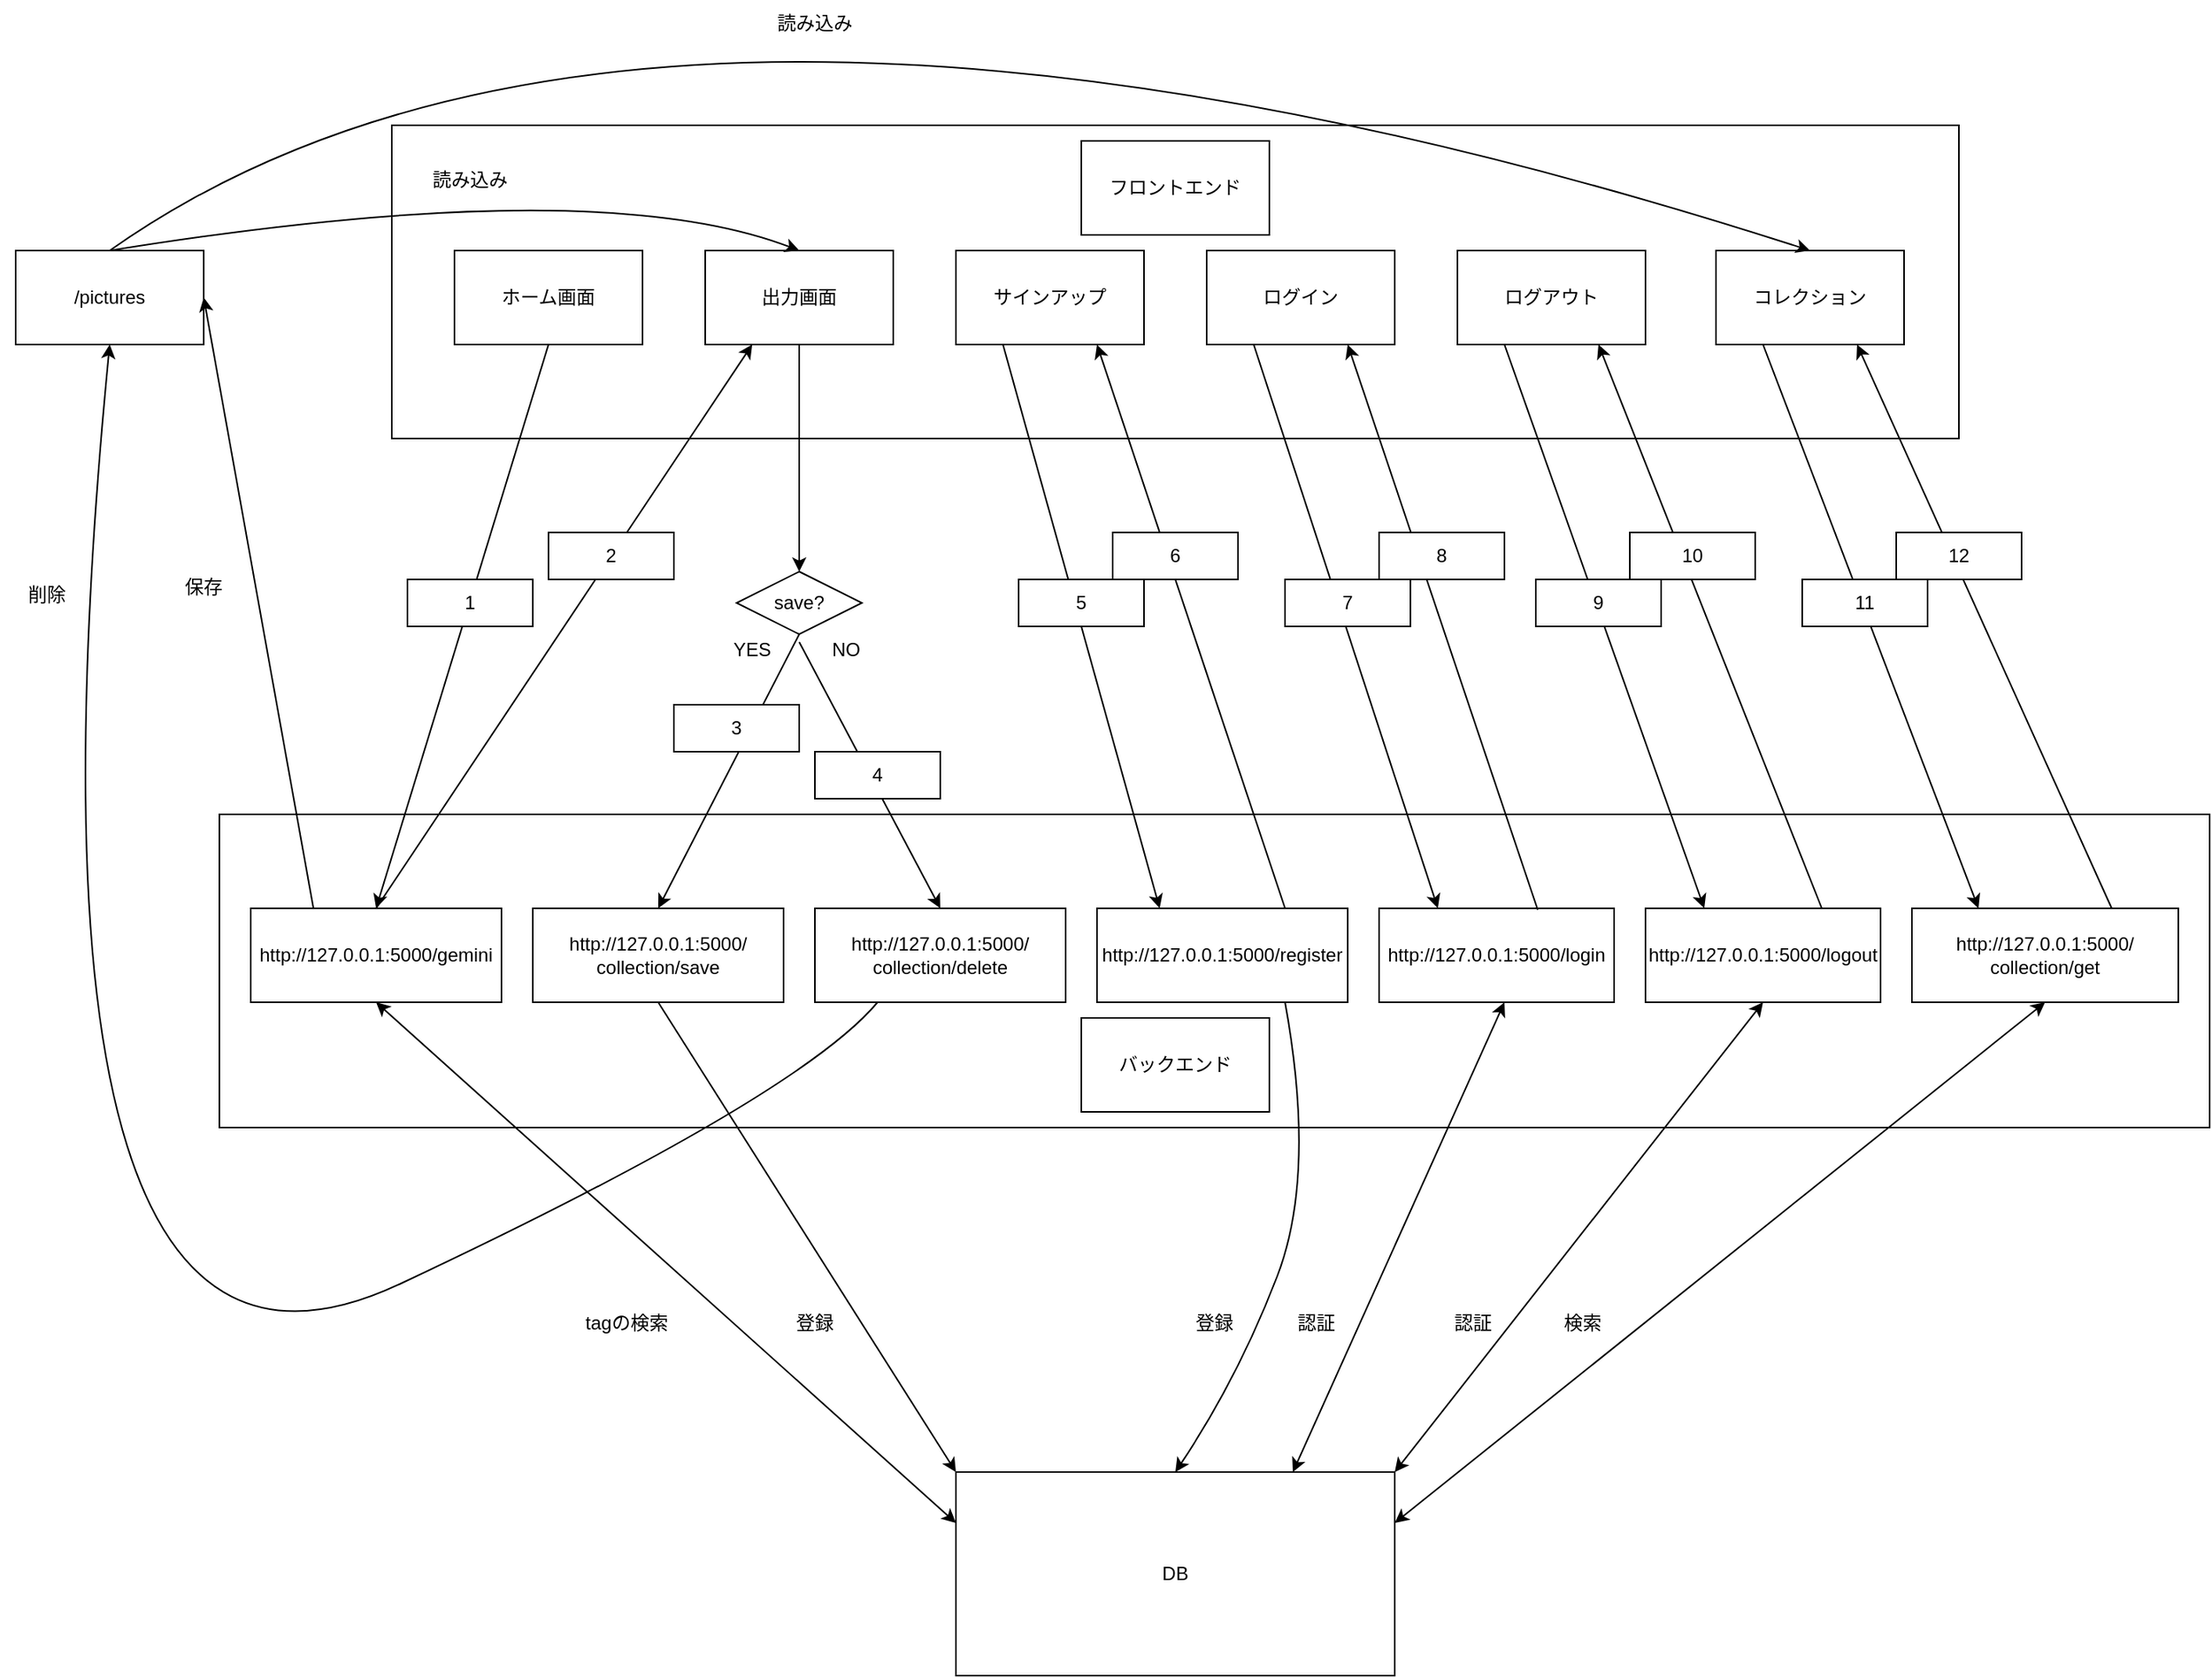 <mxfile>
    <diagram id="C5RBs43oDa-KdzZeNtuy" name="Page-1">
        <mxGraphModel dx="1798" dy="1836" grid="1" gridSize="10" guides="1" tooltips="1" connect="1" arrows="1" fold="1" page="1" pageScale="1" pageWidth="827" pageHeight="1169" math="0" shadow="0">
            <root>
                <mxCell id="WIyWlLk6GJQsqaUBKTNV-0"/>
                <mxCell id="WIyWlLk6GJQsqaUBKTNV-1" parent="WIyWlLk6GJQsqaUBKTNV-0"/>
                <mxCell id="IHnfN8DX3xTCwppa76Wx-4" value="" style="rounded=0;whiteSpace=wrap;html=1;" parent="WIyWlLk6GJQsqaUBKTNV-1" vertex="1">
                    <mxGeometry x="80" width="1000" height="200" as="geometry"/>
                </mxCell>
                <mxCell id="IHnfN8DX3xTCwppa76Wx-3" value="コレクション" style="rounded=0;whiteSpace=wrap;html=1;" parent="WIyWlLk6GJQsqaUBKTNV-1" vertex="1">
                    <mxGeometry x="925" y="80" width="120" height="60" as="geometry"/>
                </mxCell>
                <mxCell id="IHnfN8DX3xTCwppa76Wx-2" value="ログイン" style="rounded=0;whiteSpace=wrap;html=1;" parent="WIyWlLk6GJQsqaUBKTNV-1" vertex="1">
                    <mxGeometry x="600" y="80" width="120" height="60" as="geometry"/>
                </mxCell>
                <mxCell id="IHnfN8DX3xTCwppa76Wx-1" value="サインアップ" style="rounded=0;whiteSpace=wrap;html=1;" parent="WIyWlLk6GJQsqaUBKTNV-1" vertex="1">
                    <mxGeometry x="440" y="80" width="120" height="60" as="geometry"/>
                </mxCell>
                <mxCell id="IHnfN8DX3xTCwppa76Wx-0" value="ホーム画面" style="rounded=0;whiteSpace=wrap;html=1;" parent="WIyWlLk6GJQsqaUBKTNV-1" vertex="1">
                    <mxGeometry x="120" y="80" width="120" height="60" as="geometry"/>
                </mxCell>
                <mxCell id="IHnfN8DX3xTCwppa76Wx-5" value="フロントエンド" style="rounded=0;whiteSpace=wrap;html=1;" parent="WIyWlLk6GJQsqaUBKTNV-1" vertex="1">
                    <mxGeometry x="520" y="10" width="120" height="60" as="geometry"/>
                </mxCell>
                <mxCell id="IHnfN8DX3xTCwppa76Wx-6" value="" style="rounded=0;whiteSpace=wrap;html=1;" parent="WIyWlLk6GJQsqaUBKTNV-1" vertex="1">
                    <mxGeometry x="-30" y="440" width="1270" height="200" as="geometry"/>
                </mxCell>
                <mxCell id="IHnfN8DX3xTCwppa76Wx-7" value="http://127.0.0.1:5000/&lt;div&gt;collection/get&lt;/div&gt;" style="rounded=0;whiteSpace=wrap;html=1;" parent="WIyWlLk6GJQsqaUBKTNV-1" vertex="1">
                    <mxGeometry x="1050" y="500" width="170" height="60" as="geometry"/>
                </mxCell>
                <mxCell id="IHnfN8DX3xTCwppa76Wx-8" value="http://127.0.0.1:5000/login" style="rounded=0;whiteSpace=wrap;html=1;" parent="WIyWlLk6GJQsqaUBKTNV-1" vertex="1">
                    <mxGeometry x="710" y="500" width="150" height="60" as="geometry"/>
                </mxCell>
                <mxCell id="IHnfN8DX3xTCwppa76Wx-9" value="http://127.0.0.1:5000/register" style="rounded=0;whiteSpace=wrap;html=1;" parent="WIyWlLk6GJQsqaUBKTNV-1" vertex="1">
                    <mxGeometry x="530" y="500" width="160" height="60" as="geometry"/>
                </mxCell>
                <mxCell id="IHnfN8DX3xTCwppa76Wx-10" value="http://127.0.0.1:5000/gemini" style="rounded=0;whiteSpace=wrap;html=1;" parent="WIyWlLk6GJQsqaUBKTNV-1" vertex="1">
                    <mxGeometry x="-10" y="500" width="160" height="60" as="geometry"/>
                </mxCell>
                <mxCell id="IHnfN8DX3xTCwppa76Wx-11" value="バックエンド" style="rounded=0;whiteSpace=wrap;html=1;" parent="WIyWlLk6GJQsqaUBKTNV-1" vertex="1">
                    <mxGeometry x="520" y="570" width="120" height="60" as="geometry"/>
                </mxCell>
                <mxCell id="IHnfN8DX3xTCwppa76Wx-13" value="ログアウト" style="rounded=0;whiteSpace=wrap;html=1;" parent="WIyWlLk6GJQsqaUBKTNV-1" vertex="1">
                    <mxGeometry x="760" y="80" width="120" height="60" as="geometry"/>
                </mxCell>
                <mxCell id="IHnfN8DX3xTCwppa76Wx-16" value="http://127.0.0.1:5000/logout" style="rounded=0;whiteSpace=wrap;html=1;" parent="WIyWlLk6GJQsqaUBKTNV-1" vertex="1">
                    <mxGeometry x="880" y="500" width="150" height="60" as="geometry"/>
                </mxCell>
                <mxCell id="IHnfN8DX3xTCwppa76Wx-19" value="出力画面" style="rounded=0;whiteSpace=wrap;html=1;" parent="WIyWlLk6GJQsqaUBKTNV-1" vertex="1">
                    <mxGeometry x="280" y="80" width="120" height="60" as="geometry"/>
                </mxCell>
                <mxCell id="IHnfN8DX3xTCwppa76Wx-20" value="http://127.0.0.1:5000/&lt;div&gt;collection/save&lt;/div&gt;" style="rounded=0;whiteSpace=wrap;html=1;" parent="WIyWlLk6GJQsqaUBKTNV-1" vertex="1">
                    <mxGeometry x="170" y="500" width="160" height="60" as="geometry"/>
                </mxCell>
                <mxCell id="IHnfN8DX3xTCwppa76Wx-21" value="http://127.0.0.1:5000/&lt;div&gt;collection/delete&lt;/div&gt;" style="rounded=0;whiteSpace=wrap;html=1;" parent="WIyWlLk6GJQsqaUBKTNV-1" vertex="1">
                    <mxGeometry x="350" y="500" width="160" height="60" as="geometry"/>
                </mxCell>
                <mxCell id="IHnfN8DX3xTCwppa76Wx-23" value="" style="endArrow=classic;html=1;rounded=0;exitX=0.5;exitY=1;exitDx=0;exitDy=0;entryX=0.5;entryY=0;entryDx=0;entryDy=0;" parent="WIyWlLk6GJQsqaUBKTNV-1" source="IHnfN8DX3xTCwppa76Wx-0" target="IHnfN8DX3xTCwppa76Wx-10" edge="1">
                    <mxGeometry width="50" height="50" relative="1" as="geometry">
                        <mxPoint x="500" y="370" as="sourcePoint"/>
                        <mxPoint x="550" y="320" as="targetPoint"/>
                    </mxGeometry>
                </mxCell>
                <mxCell id="IHnfN8DX3xTCwppa76Wx-24" value="1" style="rounded=0;whiteSpace=wrap;html=1;" parent="WIyWlLk6GJQsqaUBKTNV-1" vertex="1">
                    <mxGeometry x="90" y="290" width="80" height="30" as="geometry"/>
                </mxCell>
                <mxCell id="IHnfN8DX3xTCwppa76Wx-25" value="" style="endArrow=classic;html=1;rounded=0;entryX=0.25;entryY=1;entryDx=0;entryDy=0;exitX=0.5;exitY=0;exitDx=0;exitDy=0;" parent="WIyWlLk6GJQsqaUBKTNV-1" source="IHnfN8DX3xTCwppa76Wx-10" target="IHnfN8DX3xTCwppa76Wx-19" edge="1">
                    <mxGeometry width="50" height="50" relative="1" as="geometry">
                        <mxPoint x="500" y="370" as="sourcePoint"/>
                        <mxPoint x="550" y="320" as="targetPoint"/>
                    </mxGeometry>
                </mxCell>
                <mxCell id="IHnfN8DX3xTCwppa76Wx-26" value="2" style="rounded=0;whiteSpace=wrap;html=1;" parent="WIyWlLk6GJQsqaUBKTNV-1" vertex="1">
                    <mxGeometry x="180" y="260" width="80" height="30" as="geometry"/>
                </mxCell>
                <mxCell id="IHnfN8DX3xTCwppa76Wx-27" value="save?" style="rhombus;whiteSpace=wrap;html=1;" parent="WIyWlLk6GJQsqaUBKTNV-1" vertex="1">
                    <mxGeometry x="300" y="285" width="80" height="40" as="geometry"/>
                </mxCell>
                <mxCell id="IHnfN8DX3xTCwppa76Wx-28" value="" style="endArrow=classic;html=1;rounded=0;exitX=0.5;exitY=1;exitDx=0;exitDy=0;entryX=0.5;entryY=0;entryDx=0;entryDy=0;" parent="WIyWlLk6GJQsqaUBKTNV-1" source="IHnfN8DX3xTCwppa76Wx-19" target="IHnfN8DX3xTCwppa76Wx-27" edge="1">
                    <mxGeometry width="50" height="50" relative="1" as="geometry">
                        <mxPoint x="500" y="370" as="sourcePoint"/>
                        <mxPoint x="550" y="320" as="targetPoint"/>
                    </mxGeometry>
                </mxCell>
                <mxCell id="IHnfN8DX3xTCwppa76Wx-29" value="" style="endArrow=classic;html=1;rounded=0;exitX=0.5;exitY=1;exitDx=0;exitDy=0;entryX=0.5;entryY=0;entryDx=0;entryDy=0;" parent="WIyWlLk6GJQsqaUBKTNV-1" source="IHnfN8DX3xTCwppa76Wx-27" target="IHnfN8DX3xTCwppa76Wx-20" edge="1">
                    <mxGeometry width="50" height="50" relative="1" as="geometry">
                        <mxPoint x="500" y="370" as="sourcePoint"/>
                        <mxPoint x="550" y="320" as="targetPoint"/>
                    </mxGeometry>
                </mxCell>
                <mxCell id="IHnfN8DX3xTCwppa76Wx-30" value="" style="endArrow=classic;html=1;rounded=0;entryX=0.5;entryY=0;entryDx=0;entryDy=0;" parent="WIyWlLk6GJQsqaUBKTNV-1" target="IHnfN8DX3xTCwppa76Wx-21" edge="1">
                    <mxGeometry width="50" height="50" relative="1" as="geometry">
                        <mxPoint x="340" y="330" as="sourcePoint"/>
                        <mxPoint x="550" y="320" as="targetPoint"/>
                    </mxGeometry>
                </mxCell>
                <mxCell id="IHnfN8DX3xTCwppa76Wx-31" value="YES" style="text;html=1;align=center;verticalAlign=middle;whiteSpace=wrap;rounded=0;" parent="WIyWlLk6GJQsqaUBKTNV-1" vertex="1">
                    <mxGeometry x="280" y="320" width="60" height="30" as="geometry"/>
                </mxCell>
                <mxCell id="IHnfN8DX3xTCwppa76Wx-33" value="NO" style="text;html=1;align=center;verticalAlign=middle;whiteSpace=wrap;rounded=0;" parent="WIyWlLk6GJQsqaUBKTNV-1" vertex="1">
                    <mxGeometry x="340" y="320" width="60" height="30" as="geometry"/>
                </mxCell>
                <mxCell id="IHnfN8DX3xTCwppa76Wx-34" value="3" style="rounded=0;whiteSpace=wrap;html=1;" parent="WIyWlLk6GJQsqaUBKTNV-1" vertex="1">
                    <mxGeometry x="260" y="370" width="80" height="30" as="geometry"/>
                </mxCell>
                <mxCell id="IHnfN8DX3xTCwppa76Wx-35" value="4" style="rounded=0;whiteSpace=wrap;html=1;" parent="WIyWlLk6GJQsqaUBKTNV-1" vertex="1">
                    <mxGeometry x="350" y="400" width="80" height="30" as="geometry"/>
                </mxCell>
                <mxCell id="IHnfN8DX3xTCwppa76Wx-36" value="" style="endArrow=classic;html=1;rounded=0;exitX=0.25;exitY=1;exitDx=0;exitDy=0;entryX=0.25;entryY=0;entryDx=0;entryDy=0;" parent="WIyWlLk6GJQsqaUBKTNV-1" source="IHnfN8DX3xTCwppa76Wx-1" target="IHnfN8DX3xTCwppa76Wx-9" edge="1">
                    <mxGeometry width="50" height="50" relative="1" as="geometry">
                        <mxPoint x="570" y="370" as="sourcePoint"/>
                        <mxPoint x="620" y="320" as="targetPoint"/>
                    </mxGeometry>
                </mxCell>
                <mxCell id="IHnfN8DX3xTCwppa76Wx-37" value="" style="endArrow=classic;html=1;rounded=0;exitX=0.25;exitY=1;exitDx=0;exitDy=0;entryX=0.25;entryY=0;entryDx=0;entryDy=0;" parent="WIyWlLk6GJQsqaUBKTNV-1" source="IHnfN8DX3xTCwppa76Wx-2" target="IHnfN8DX3xTCwppa76Wx-8" edge="1">
                    <mxGeometry width="50" height="50" relative="1" as="geometry">
                        <mxPoint x="635" y="140" as="sourcePoint"/>
                        <mxPoint x="760" y="500" as="targetPoint"/>
                    </mxGeometry>
                </mxCell>
                <mxCell id="IHnfN8DX3xTCwppa76Wx-38" value="" style="endArrow=classic;html=1;rounded=0;exitX=0.25;exitY=1;exitDx=0;exitDy=0;entryX=0.25;entryY=0;entryDx=0;entryDy=0;" parent="WIyWlLk6GJQsqaUBKTNV-1" source="IHnfN8DX3xTCwppa76Wx-13" target="IHnfN8DX3xTCwppa76Wx-16" edge="1">
                    <mxGeometry width="50" height="50" relative="1" as="geometry">
                        <mxPoint x="570" y="370" as="sourcePoint"/>
                        <mxPoint x="620" y="320" as="targetPoint"/>
                    </mxGeometry>
                </mxCell>
                <mxCell id="IHnfN8DX3xTCwppa76Wx-39" value="" style="endArrow=classic;html=1;rounded=0;entryX=0.25;entryY=0;entryDx=0;entryDy=0;exitX=0.25;exitY=1;exitDx=0;exitDy=0;" parent="WIyWlLk6GJQsqaUBKTNV-1" source="IHnfN8DX3xTCwppa76Wx-3" target="IHnfN8DX3xTCwppa76Wx-7" edge="1">
                    <mxGeometry width="50" height="50" relative="1" as="geometry">
                        <mxPoint x="570" y="370" as="sourcePoint"/>
                        <mxPoint x="620" y="320" as="targetPoint"/>
                    </mxGeometry>
                </mxCell>
                <mxCell id="IHnfN8DX3xTCwppa76Wx-40" value="5" style="rounded=0;whiteSpace=wrap;html=1;" parent="WIyWlLk6GJQsqaUBKTNV-1" vertex="1">
                    <mxGeometry x="480" y="290" width="80" height="30" as="geometry"/>
                </mxCell>
                <mxCell id="IHnfN8DX3xTCwppa76Wx-44" value="7" style="rounded=0;whiteSpace=wrap;html=1;" parent="WIyWlLk6GJQsqaUBKTNV-1" vertex="1">
                    <mxGeometry x="650" y="290" width="80" height="30" as="geometry"/>
                </mxCell>
                <mxCell id="IHnfN8DX3xTCwppa76Wx-46" value="" style="endArrow=classic;html=1;rounded=0;entryX=0.75;entryY=1;entryDx=0;entryDy=0;exitX=0.75;exitY=0;exitDx=0;exitDy=0;" parent="WIyWlLk6GJQsqaUBKTNV-1" source="IHnfN8DX3xTCwppa76Wx-9" target="IHnfN8DX3xTCwppa76Wx-1" edge="1">
                    <mxGeometry width="50" height="50" relative="1" as="geometry">
                        <mxPoint x="450" y="290" as="sourcePoint"/>
                        <mxPoint x="500" y="240" as="targetPoint"/>
                    </mxGeometry>
                </mxCell>
                <mxCell id="IHnfN8DX3xTCwppa76Wx-43" value="6" style="rounded=0;whiteSpace=wrap;html=1;" parent="WIyWlLk6GJQsqaUBKTNV-1" vertex="1">
                    <mxGeometry x="540" y="260" width="80" height="30" as="geometry"/>
                </mxCell>
                <mxCell id="IHnfN8DX3xTCwppa76Wx-47" value="" style="endArrow=classic;html=1;rounded=0;entryX=0.75;entryY=1;entryDx=0;entryDy=0;exitX=0.675;exitY=0.017;exitDx=0;exitDy=0;exitPerimeter=0;" parent="WIyWlLk6GJQsqaUBKTNV-1" source="IHnfN8DX3xTCwppa76Wx-8" target="IHnfN8DX3xTCwppa76Wx-2" edge="1">
                    <mxGeometry width="50" height="50" relative="1" as="geometry">
                        <mxPoint x="630" y="290" as="sourcePoint"/>
                        <mxPoint x="680" y="240" as="targetPoint"/>
                    </mxGeometry>
                </mxCell>
                <mxCell id="IHnfN8DX3xTCwppa76Wx-45" value="8" style="rounded=0;whiteSpace=wrap;html=1;" parent="WIyWlLk6GJQsqaUBKTNV-1" vertex="1">
                    <mxGeometry x="710" y="260" width="80" height="30" as="geometry"/>
                </mxCell>
                <mxCell id="IHnfN8DX3xTCwppa76Wx-48" value="" style="endArrow=classic;html=1;rounded=0;entryX=0.75;entryY=1;entryDx=0;entryDy=0;exitX=0.75;exitY=0;exitDx=0;exitDy=0;" parent="WIyWlLk6GJQsqaUBKTNV-1" source="IHnfN8DX3xTCwppa76Wx-16" target="IHnfN8DX3xTCwppa76Wx-13" edge="1">
                    <mxGeometry width="50" height="50" relative="1" as="geometry">
                        <mxPoint x="920" y="290" as="sourcePoint"/>
                        <mxPoint x="970" y="240" as="targetPoint"/>
                    </mxGeometry>
                </mxCell>
                <mxCell id="IHnfN8DX3xTCwppa76Wx-50" value="9" style="rounded=0;whiteSpace=wrap;html=1;" parent="WIyWlLk6GJQsqaUBKTNV-1" vertex="1">
                    <mxGeometry x="810" y="290" width="80" height="30" as="geometry"/>
                </mxCell>
                <mxCell id="IHnfN8DX3xTCwppa76Wx-51" value="10" style="rounded=0;whiteSpace=wrap;html=1;" parent="WIyWlLk6GJQsqaUBKTNV-1" vertex="1">
                    <mxGeometry x="870" y="260" width="80" height="30" as="geometry"/>
                </mxCell>
                <mxCell id="IHnfN8DX3xTCwppa76Wx-52" value="" style="endArrow=classic;html=1;rounded=0;entryX=0.75;entryY=1;entryDx=0;entryDy=0;exitX=0.75;exitY=0;exitDx=0;exitDy=0;" parent="WIyWlLk6GJQsqaUBKTNV-1" source="IHnfN8DX3xTCwppa76Wx-7" target="IHnfN8DX3xTCwppa76Wx-3" edge="1">
                    <mxGeometry width="50" height="50" relative="1" as="geometry">
                        <mxPoint x="890" y="290" as="sourcePoint"/>
                        <mxPoint x="940" y="240" as="targetPoint"/>
                    </mxGeometry>
                </mxCell>
                <mxCell id="IHnfN8DX3xTCwppa76Wx-53" value="11" style="rounded=0;whiteSpace=wrap;html=1;" parent="WIyWlLk6GJQsqaUBKTNV-1" vertex="1">
                    <mxGeometry x="980" y="290" width="80" height="30" as="geometry"/>
                </mxCell>
                <mxCell id="IHnfN8DX3xTCwppa76Wx-54" value="12" style="rounded=0;whiteSpace=wrap;html=1;" parent="WIyWlLk6GJQsqaUBKTNV-1" vertex="1">
                    <mxGeometry x="1040" y="260" width="80" height="30" as="geometry"/>
                </mxCell>
                <mxCell id="0" value="/pictures" style="rounded=0;whiteSpace=wrap;html=1;" parent="WIyWlLk6GJQsqaUBKTNV-1" vertex="1">
                    <mxGeometry x="-160" y="80" width="120" height="60" as="geometry"/>
                </mxCell>
                <mxCell id="1" value="" style="endArrow=classic;html=1;exitX=0.25;exitY=0;exitDx=0;exitDy=0;entryX=1;entryY=0.5;entryDx=0;entryDy=0;" parent="WIyWlLk6GJQsqaUBKTNV-1" source="IHnfN8DX3xTCwppa76Wx-10" target="0" edge="1">
                    <mxGeometry width="50" height="50" relative="1" as="geometry">
                        <mxPoint x="360" y="140" as="sourcePoint"/>
                        <mxPoint x="410" y="90" as="targetPoint"/>
                    </mxGeometry>
                </mxCell>
                <mxCell id="2" value="保存" style="text;html=1;align=center;verticalAlign=middle;whiteSpace=wrap;rounded=0;" parent="WIyWlLk6GJQsqaUBKTNV-1" vertex="1">
                    <mxGeometry x="-70" y="280" width="60" height="30" as="geometry"/>
                </mxCell>
                <mxCell id="4" value="" style="curved=1;endArrow=classic;html=1;exitX=0.5;exitY=0;exitDx=0;exitDy=0;entryX=0.5;entryY=0;entryDx=0;entryDy=0;" parent="WIyWlLk6GJQsqaUBKTNV-1" source="0" target="IHnfN8DX3xTCwppa76Wx-19" edge="1">
                    <mxGeometry width="50" height="50" relative="1" as="geometry">
                        <mxPoint x="320" y="190" as="sourcePoint"/>
                        <mxPoint x="370" y="140" as="targetPoint"/>
                        <Array as="points">
                            <mxPoint x="210" y="30"/>
                        </Array>
                    </mxGeometry>
                </mxCell>
                <mxCell id="5" value="" style="curved=1;endArrow=classic;html=1;entryX=0.5;entryY=0;entryDx=0;entryDy=0;" parent="WIyWlLk6GJQsqaUBKTNV-1" target="IHnfN8DX3xTCwppa76Wx-3" edge="1">
                    <mxGeometry width="50" height="50" relative="1" as="geometry">
                        <mxPoint x="-100" y="80" as="sourcePoint"/>
                        <mxPoint x="-40" y="220" as="targetPoint"/>
                        <Array as="points">
                            <mxPoint x="240" y="-160"/>
                        </Array>
                    </mxGeometry>
                </mxCell>
                <mxCell id="6" value="読み込み" style="text;html=1;align=center;verticalAlign=middle;whiteSpace=wrap;rounded=0;" parent="WIyWlLk6GJQsqaUBKTNV-1" vertex="1">
                    <mxGeometry x="320" y="-80" width="60" height="30" as="geometry"/>
                </mxCell>
                <mxCell id="7" value="読み込み" style="text;html=1;align=center;verticalAlign=middle;whiteSpace=wrap;rounded=0;" parent="WIyWlLk6GJQsqaUBKTNV-1" vertex="1">
                    <mxGeometry x="100" y="20" width="60" height="30" as="geometry"/>
                </mxCell>
                <mxCell id="8" value="DB" style="rounded=0;whiteSpace=wrap;html=1;" parent="WIyWlLk6GJQsqaUBKTNV-1" vertex="1">
                    <mxGeometry x="440" y="860" width="280" height="130" as="geometry"/>
                </mxCell>
                <mxCell id="9" value="" style="endArrow=classic;html=1;exitX=0.5;exitY=1;exitDx=0;exitDy=0;entryX=0;entryY=0;entryDx=0;entryDy=0;" parent="WIyWlLk6GJQsqaUBKTNV-1" source="IHnfN8DX3xTCwppa76Wx-20" target="8" edge="1">
                    <mxGeometry width="50" height="50" relative="1" as="geometry">
                        <mxPoint x="570" y="650" as="sourcePoint"/>
                        <mxPoint x="620" y="600" as="targetPoint"/>
                    </mxGeometry>
                </mxCell>
                <mxCell id="11" value="" style="curved=1;endArrow=classic;html=1;entryX=0.5;entryY=1;entryDx=0;entryDy=0;exitX=0.25;exitY=1;exitDx=0;exitDy=0;" parent="WIyWlLk6GJQsqaUBKTNV-1" source="IHnfN8DX3xTCwppa76Wx-21" target="0" edge="1">
                    <mxGeometry width="50" height="50" relative="1" as="geometry">
                        <mxPoint x="520" y="540" as="sourcePoint"/>
                        <mxPoint x="570" y="490" as="targetPoint"/>
                        <Array as="points">
                            <mxPoint x="340" y="620"/>
                            <mxPoint x="-170" y="860"/>
                        </Array>
                    </mxGeometry>
                </mxCell>
                <mxCell id="12" value="削除" style="text;html=1;align=center;verticalAlign=middle;whiteSpace=wrap;rounded=0;" parent="WIyWlLk6GJQsqaUBKTNV-1" vertex="1">
                    <mxGeometry x="-170" y="285" width="60" height="30" as="geometry"/>
                </mxCell>
                <mxCell id="14" value="登録" style="text;html=1;align=center;verticalAlign=middle;whiteSpace=wrap;rounded=0;" parent="WIyWlLk6GJQsqaUBKTNV-1" vertex="1">
                    <mxGeometry x="320" y="750" width="60" height="30" as="geometry"/>
                </mxCell>
                <mxCell id="15" value="" style="curved=1;endArrow=classic;html=1;entryX=0.5;entryY=0;entryDx=0;entryDy=0;exitX=0.75;exitY=1;exitDx=0;exitDy=0;" parent="WIyWlLk6GJQsqaUBKTNV-1" source="IHnfN8DX3xTCwppa76Wx-9" target="8" edge="1">
                    <mxGeometry width="50" height="50" relative="1" as="geometry">
                        <mxPoint x="530" y="630" as="sourcePoint"/>
                        <mxPoint x="580" y="580" as="targetPoint"/>
                        <Array as="points">
                            <mxPoint x="670" y="670"/>
                            <mxPoint x="620" y="800"/>
                        </Array>
                    </mxGeometry>
                </mxCell>
                <mxCell id="16" value="登録" style="text;html=1;align=center;verticalAlign=middle;whiteSpace=wrap;rounded=0;" parent="WIyWlLk6GJQsqaUBKTNV-1" vertex="1">
                    <mxGeometry x="575" y="750" width="60" height="30" as="geometry"/>
                </mxCell>
                <mxCell id="19" value="" style="endArrow=classic;startArrow=classic;html=1;exitX=0.75;exitY=0;exitDx=0;exitDy=0;entryX=0.5;entryY=1;entryDx=0;entryDy=0;" parent="WIyWlLk6GJQsqaUBKTNV-1" edge="1">
                    <mxGeometry width="50" height="50" relative="1" as="geometry">
                        <mxPoint x="655" y="860" as="sourcePoint"/>
                        <mxPoint x="790" y="560" as="targetPoint"/>
                    </mxGeometry>
                </mxCell>
                <mxCell id="20" value="認証" style="text;html=1;align=center;verticalAlign=middle;whiteSpace=wrap;rounded=0;" parent="WIyWlLk6GJQsqaUBKTNV-1" vertex="1">
                    <mxGeometry x="640" y="750" width="60" height="30" as="geometry"/>
                </mxCell>
                <mxCell id="23" value="" style="endArrow=classic;startArrow=classic;html=1;exitX=1;exitY=0;exitDx=0;exitDy=0;entryX=0.5;entryY=1;entryDx=0;entryDy=0;" parent="WIyWlLk6GJQsqaUBKTNV-1" source="8" target="IHnfN8DX3xTCwppa76Wx-16" edge="1">
                    <mxGeometry width="50" height="50" relative="1" as="geometry">
                        <mxPoint x="530" y="570" as="sourcePoint"/>
                        <mxPoint x="580" y="520" as="targetPoint"/>
                    </mxGeometry>
                </mxCell>
                <mxCell id="24" value="認証" style="text;html=1;align=center;verticalAlign=middle;whiteSpace=wrap;rounded=0;" parent="WIyWlLk6GJQsqaUBKTNV-1" vertex="1">
                    <mxGeometry x="740" y="750" width="60" height="30" as="geometry"/>
                </mxCell>
                <mxCell id="25" value="" style="endArrow=classic;startArrow=classic;html=1;exitX=1;exitY=0.25;exitDx=0;exitDy=0;entryX=0.5;entryY=1;entryDx=0;entryDy=0;" parent="WIyWlLk6GJQsqaUBKTNV-1" source="8" target="IHnfN8DX3xTCwppa76Wx-7" edge="1">
                    <mxGeometry width="50" height="50" relative="1" as="geometry">
                        <mxPoint x="870" y="530" as="sourcePoint"/>
                        <mxPoint x="920" y="480" as="targetPoint"/>
                    </mxGeometry>
                </mxCell>
                <mxCell id="26" value="検索" style="text;html=1;align=center;verticalAlign=middle;whiteSpace=wrap;rounded=0;" parent="WIyWlLk6GJQsqaUBKTNV-1" vertex="1">
                    <mxGeometry x="810" y="750" width="60" height="30" as="geometry"/>
                </mxCell>
                <mxCell id="27" value="" style="endArrow=classic;startArrow=classic;html=1;exitX=0.5;exitY=1;exitDx=0;exitDy=0;entryX=0;entryY=0.25;entryDx=0;entryDy=0;" edge="1" parent="WIyWlLk6GJQsqaUBKTNV-1" source="IHnfN8DX3xTCwppa76Wx-10" target="8">
                    <mxGeometry width="50" height="50" relative="1" as="geometry">
                        <mxPoint x="320" y="660" as="sourcePoint"/>
                        <mxPoint x="370" y="610" as="targetPoint"/>
                    </mxGeometry>
                </mxCell>
                <mxCell id="28" value="tagの検索" style="text;html=1;align=center;verticalAlign=middle;whiteSpace=wrap;rounded=0;" vertex="1" parent="WIyWlLk6GJQsqaUBKTNV-1">
                    <mxGeometry x="200" y="750" width="60" height="30" as="geometry"/>
                </mxCell>
            </root>
        </mxGraphModel>
    </diagram>
</mxfile>

